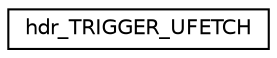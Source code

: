 digraph "Graphical Class Hierarchy"
{
 // LATEX_PDF_SIZE
  edge [fontname="Helvetica",fontsize="10",labelfontname="Helvetica",labelfontsize="10"];
  node [fontname="Helvetica",fontsize="10",shape=record];
  rankdir="LR";
  Node0 [label="hdr_TRIGGER_UFETCH",height=0.2,width=0.4,color="black", fillcolor="white", style="filled",URL="$structhdr__TRIGGER__UFETCH.html",tooltip="Content header of TRIGGER packet."];
}
